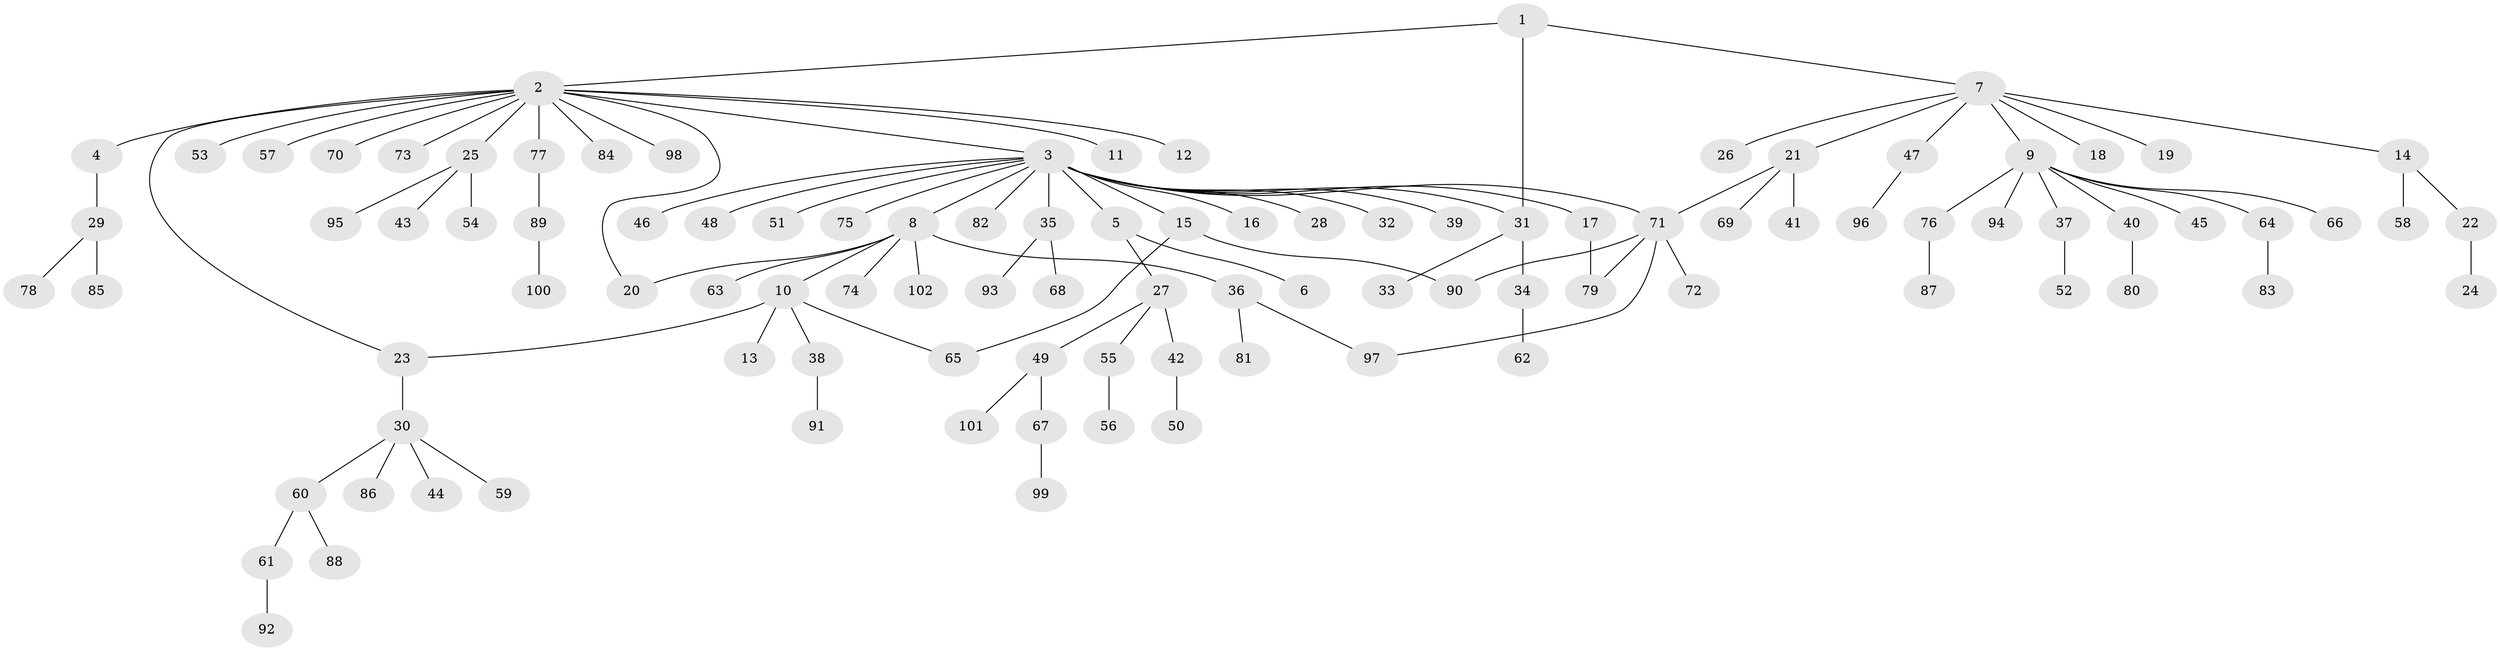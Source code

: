 // Generated by graph-tools (version 1.1) at 2025/11/02/27/25 16:11:10]
// undirected, 102 vertices, 109 edges
graph export_dot {
graph [start="1"]
  node [color=gray90,style=filled];
  1;
  2;
  3;
  4;
  5;
  6;
  7;
  8;
  9;
  10;
  11;
  12;
  13;
  14;
  15;
  16;
  17;
  18;
  19;
  20;
  21;
  22;
  23;
  24;
  25;
  26;
  27;
  28;
  29;
  30;
  31;
  32;
  33;
  34;
  35;
  36;
  37;
  38;
  39;
  40;
  41;
  42;
  43;
  44;
  45;
  46;
  47;
  48;
  49;
  50;
  51;
  52;
  53;
  54;
  55;
  56;
  57;
  58;
  59;
  60;
  61;
  62;
  63;
  64;
  65;
  66;
  67;
  68;
  69;
  70;
  71;
  72;
  73;
  74;
  75;
  76;
  77;
  78;
  79;
  80;
  81;
  82;
  83;
  84;
  85;
  86;
  87;
  88;
  89;
  90;
  91;
  92;
  93;
  94;
  95;
  96;
  97;
  98;
  99;
  100;
  101;
  102;
  1 -- 2;
  1 -- 7;
  1 -- 31;
  2 -- 3;
  2 -- 4;
  2 -- 11;
  2 -- 12;
  2 -- 20;
  2 -- 23;
  2 -- 25;
  2 -- 53;
  2 -- 57;
  2 -- 70;
  2 -- 73;
  2 -- 77;
  2 -- 84;
  2 -- 98;
  3 -- 5;
  3 -- 8;
  3 -- 15;
  3 -- 16;
  3 -- 17;
  3 -- 28;
  3 -- 31;
  3 -- 32;
  3 -- 35;
  3 -- 39;
  3 -- 46;
  3 -- 48;
  3 -- 51;
  3 -- 71;
  3 -- 75;
  3 -- 82;
  4 -- 29;
  5 -- 6;
  5 -- 27;
  7 -- 9;
  7 -- 14;
  7 -- 18;
  7 -- 19;
  7 -- 21;
  7 -- 26;
  7 -- 47;
  8 -- 10;
  8 -- 20;
  8 -- 36;
  8 -- 63;
  8 -- 74;
  8 -- 102;
  9 -- 37;
  9 -- 40;
  9 -- 45;
  9 -- 64;
  9 -- 66;
  9 -- 76;
  9 -- 94;
  10 -- 13;
  10 -- 23;
  10 -- 38;
  10 -- 65;
  14 -- 22;
  14 -- 58;
  15 -- 65;
  15 -- 90;
  17 -- 79;
  21 -- 41;
  21 -- 69;
  21 -- 71;
  22 -- 24;
  23 -- 30;
  25 -- 43;
  25 -- 54;
  25 -- 95;
  27 -- 42;
  27 -- 49;
  27 -- 55;
  29 -- 78;
  29 -- 85;
  30 -- 44;
  30 -- 59;
  30 -- 60;
  30 -- 86;
  31 -- 33;
  31 -- 34;
  34 -- 62;
  35 -- 68;
  35 -- 93;
  36 -- 81;
  36 -- 97;
  37 -- 52;
  38 -- 91;
  40 -- 80;
  42 -- 50;
  47 -- 96;
  49 -- 67;
  49 -- 101;
  55 -- 56;
  60 -- 61;
  60 -- 88;
  61 -- 92;
  64 -- 83;
  67 -- 99;
  71 -- 72;
  71 -- 79;
  71 -- 90;
  71 -- 97;
  76 -- 87;
  77 -- 89;
  89 -- 100;
}
